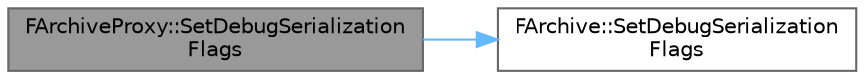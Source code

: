 digraph "FArchiveProxy::SetDebugSerializationFlags"
{
 // INTERACTIVE_SVG=YES
 // LATEX_PDF_SIZE
  bgcolor="transparent";
  edge [fontname=Helvetica,fontsize=10,labelfontname=Helvetica,labelfontsize=10];
  node [fontname=Helvetica,fontsize=10,shape=box,height=0.2,width=0.4];
  rankdir="LR";
  Node1 [id="Node000001",label="FArchiveProxy::SetDebugSerialization\lFlags",height=0.2,width=0.4,color="gray40", fillcolor="grey60", style="filled", fontcolor="black",tooltip="Sets the archives custom serialization modifier flags (nothing to do with PortFlags or Custom version..."];
  Node1 -> Node2 [id="edge1_Node000001_Node000002",color="steelblue1",style="solid",tooltip=" "];
  Node2 [id="Node000002",label="FArchive::SetDebugSerialization\lFlags",height=0.2,width=0.4,color="grey40", fillcolor="white", style="filled",URL="$d0/df8/classFArchive.html#a058fcbb064429b8baa3adc3edec5f5a3",tooltip="Sets the archives custom serialization modifier flags (nothing to do with PortFlags or Custom version..."];
}
